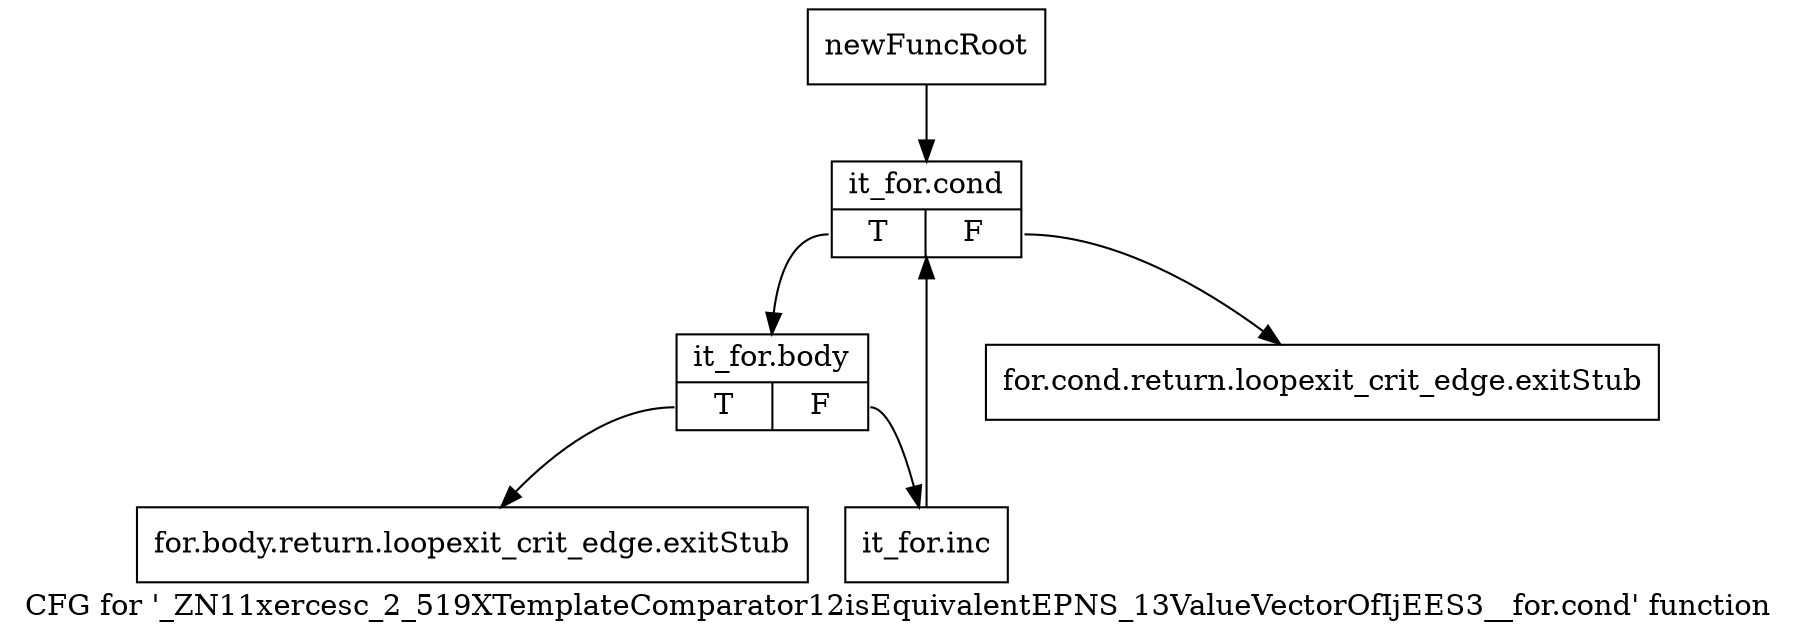 digraph "CFG for '_ZN11xercesc_2_519XTemplateComparator12isEquivalentEPNS_13ValueVectorOfIjEES3__for.cond' function" {
	label="CFG for '_ZN11xercesc_2_519XTemplateComparator12isEquivalentEPNS_13ValueVectorOfIjEES3__for.cond' function";

	Node0x7f5cda0 [shape=record,label="{newFuncRoot}"];
	Node0x7f5cda0 -> Node0x7f5ce90;
	Node0x7f5cdf0 [shape=record,label="{for.cond.return.loopexit_crit_edge.exitStub}"];
	Node0x7f5ce40 [shape=record,label="{for.body.return.loopexit_crit_edge.exitStub}"];
	Node0x7f5ce90 [shape=record,label="{it_for.cond|{<s0>T|<s1>F}}"];
	Node0x7f5ce90:s0 -> Node0x7f5cee0;
	Node0x7f5ce90:s1 -> Node0x7f5cdf0;
	Node0x7f5cee0 [shape=record,label="{it_for.body|{<s0>T|<s1>F}}"];
	Node0x7f5cee0:s0 -> Node0x7f5ce40;
	Node0x7f5cee0:s1 -> Node0x7f5cf30;
	Node0x7f5cf30 [shape=record,label="{it_for.inc}"];
	Node0x7f5cf30 -> Node0x7f5ce90;
}
